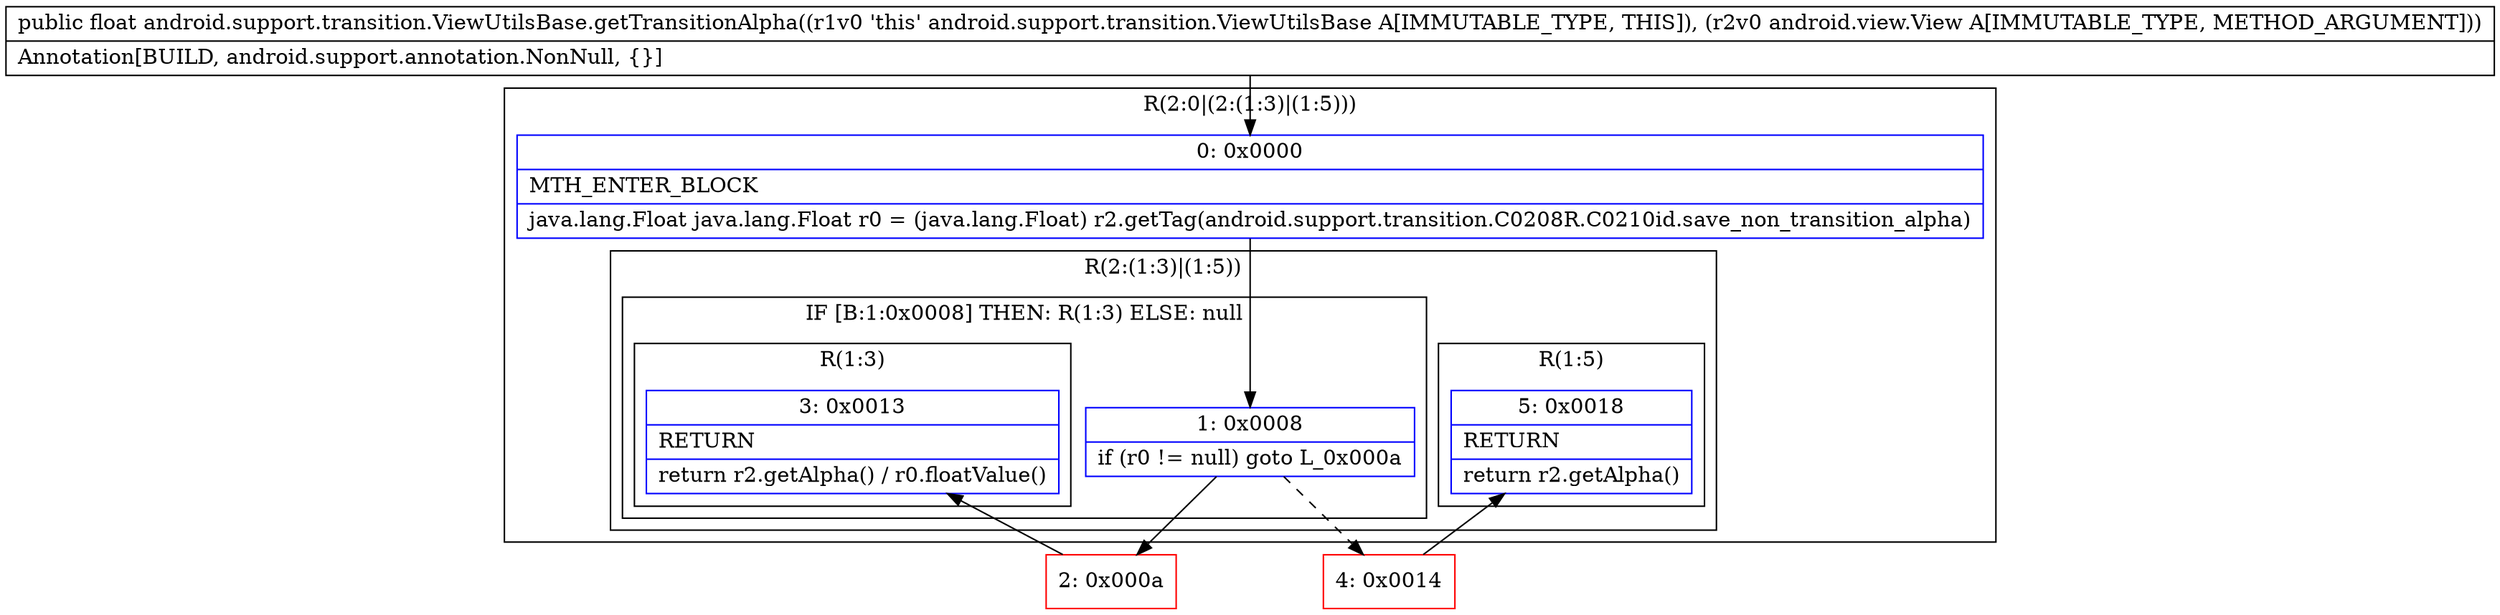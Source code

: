 digraph "CFG forandroid.support.transition.ViewUtilsBase.getTransitionAlpha(Landroid\/view\/View;)F" {
subgraph cluster_Region_1458853394 {
label = "R(2:0|(2:(1:3)|(1:5)))";
node [shape=record,color=blue];
Node_0 [shape=record,label="{0\:\ 0x0000|MTH_ENTER_BLOCK\l|java.lang.Float java.lang.Float r0 = (java.lang.Float) r2.getTag(android.support.transition.C0208R.C0210id.save_non_transition_alpha)\l}"];
subgraph cluster_Region_553993654 {
label = "R(2:(1:3)|(1:5))";
node [shape=record,color=blue];
subgraph cluster_IfRegion_774415080 {
label = "IF [B:1:0x0008] THEN: R(1:3) ELSE: null";
node [shape=record,color=blue];
Node_1 [shape=record,label="{1\:\ 0x0008|if (r0 != null) goto L_0x000a\l}"];
subgraph cluster_Region_1869524782 {
label = "R(1:3)";
node [shape=record,color=blue];
Node_3 [shape=record,label="{3\:\ 0x0013|RETURN\l|return r2.getAlpha() \/ r0.floatValue()\l}"];
}
}
subgraph cluster_Region_1140130165 {
label = "R(1:5)";
node [shape=record,color=blue];
Node_5 [shape=record,label="{5\:\ 0x0018|RETURN\l|return r2.getAlpha()\l}"];
}
}
}
Node_2 [shape=record,color=red,label="{2\:\ 0x000a}"];
Node_4 [shape=record,color=red,label="{4\:\ 0x0014}"];
MethodNode[shape=record,label="{public float android.support.transition.ViewUtilsBase.getTransitionAlpha((r1v0 'this' android.support.transition.ViewUtilsBase A[IMMUTABLE_TYPE, THIS]), (r2v0 android.view.View A[IMMUTABLE_TYPE, METHOD_ARGUMENT]))  | Annotation[BUILD, android.support.annotation.NonNull, \{\}]\l}"];
MethodNode -> Node_0;
Node_0 -> Node_1;
Node_1 -> Node_2;
Node_1 -> Node_4[style=dashed];
Node_2 -> Node_3;
Node_4 -> Node_5;
}

